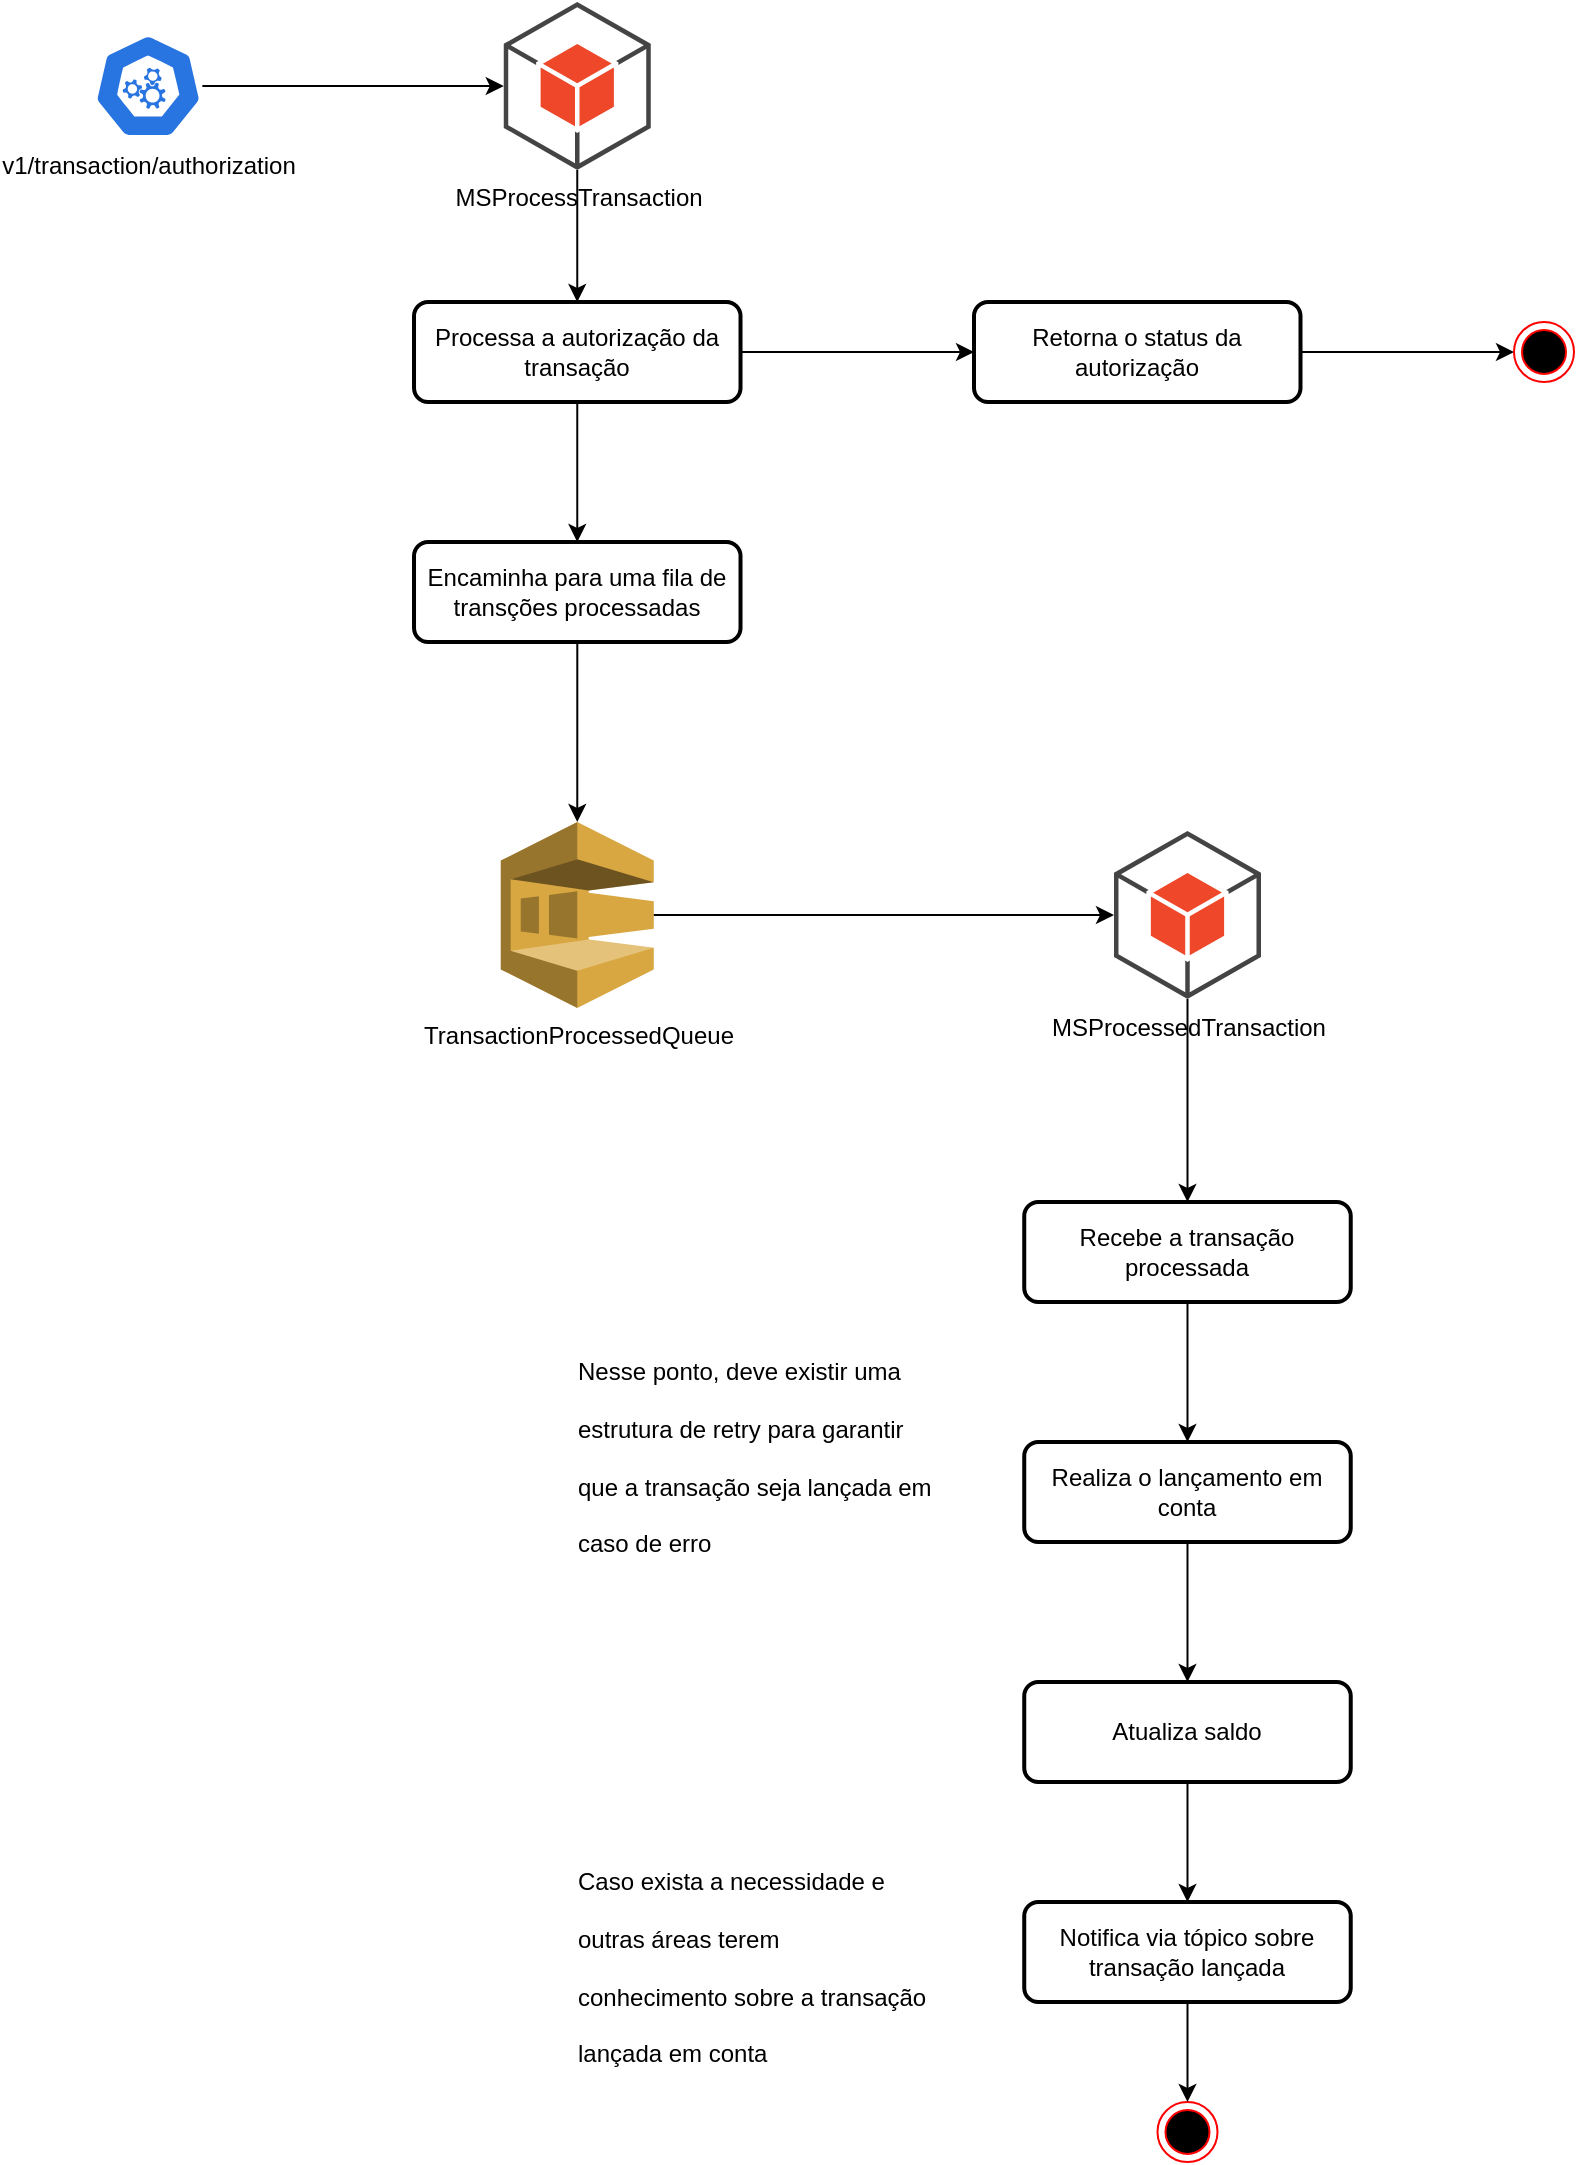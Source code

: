 <mxfile version="24.7.5">
  <diagram name="basic-aws-fllow" id="BbmuytPrkCjeZDYoZWt_">
    <mxGraphModel dx="1036" dy="606" grid="1" gridSize="10" guides="1" tooltips="1" connect="1" arrows="1" fold="1" page="1" pageScale="1" pageWidth="827" pageHeight="1169" math="0" shadow="0">
      <root>
        <mxCell id="0" />
        <mxCell id="1" parent="0" />
        <mxCell id="dposgno1MvYaFtgrXpZA-13" style="edgeStyle=orthogonalEdgeStyle;rounded=0;orthogonalLoop=1;jettySize=auto;html=1;" edge="1" parent="1" source="dposgno1MvYaFtgrXpZA-7" target="dposgno1MvYaFtgrXpZA-12">
          <mxGeometry relative="1" as="geometry" />
        </mxCell>
        <mxCell id="dposgno1MvYaFtgrXpZA-7" value="MSProcessTransaction" style="outlineConnect=0;dashed=0;verticalLabelPosition=bottom;verticalAlign=top;align=center;html=1;shape=mxgraph.aws3.android;fillColor=#EE472A;gradientColor=none;" vertex="1" parent="1">
          <mxGeometry x="264.88" y="50" width="73.5" height="84" as="geometry" />
        </mxCell>
        <mxCell id="dposgno1MvYaFtgrXpZA-15" style="edgeStyle=orthogonalEdgeStyle;rounded=0;orthogonalLoop=1;jettySize=auto;html=1;" edge="1" parent="1" source="dposgno1MvYaFtgrXpZA-12" target="dposgno1MvYaFtgrXpZA-14">
          <mxGeometry relative="1" as="geometry" />
        </mxCell>
        <mxCell id="dposgno1MvYaFtgrXpZA-23" style="edgeStyle=orthogonalEdgeStyle;rounded=0;orthogonalLoop=1;jettySize=auto;html=1;" edge="1" parent="1" source="dposgno1MvYaFtgrXpZA-12" target="dposgno1MvYaFtgrXpZA-22">
          <mxGeometry relative="1" as="geometry" />
        </mxCell>
        <mxCell id="dposgno1MvYaFtgrXpZA-12" value="Processa a autorização da transação" style="rounded=1;whiteSpace=wrap;html=1;absoluteArcSize=1;arcSize=14;strokeWidth=2;" vertex="1" parent="1">
          <mxGeometry x="220.01" y="200" width="163.25" height="50" as="geometry" />
        </mxCell>
        <mxCell id="dposgno1MvYaFtgrXpZA-17" style="edgeStyle=orthogonalEdgeStyle;rounded=0;orthogonalLoop=1;jettySize=auto;html=1;" edge="1" parent="1" source="dposgno1MvYaFtgrXpZA-14" target="dposgno1MvYaFtgrXpZA-16">
          <mxGeometry relative="1" as="geometry" />
        </mxCell>
        <mxCell id="dposgno1MvYaFtgrXpZA-14" value="Retorna o status da autorização" style="rounded=1;whiteSpace=wrap;html=1;absoluteArcSize=1;arcSize=14;strokeWidth=2;" vertex="1" parent="1">
          <mxGeometry x="500" y="200" width="163.25" height="50" as="geometry" />
        </mxCell>
        <mxCell id="dposgno1MvYaFtgrXpZA-16" value="" style="ellipse;html=1;shape=endState;fillColor=#000000;strokeColor=#ff0000;" vertex="1" parent="1">
          <mxGeometry x="770" y="210" width="30" height="30" as="geometry" />
        </mxCell>
        <mxCell id="dposgno1MvYaFtgrXpZA-18" value="v1/transaction/authorization" style="aspect=fixed;sketch=0;html=1;dashed=0;whitespace=wrap;verticalLabelPosition=bottom;verticalAlign=top;fillColor=#2875E2;strokeColor=#ffffff;points=[[0.005,0.63,0],[0.1,0.2,0],[0.9,0.2,0],[0.5,0,0],[0.995,0.63,0],[0.72,0.99,0],[0.5,1,0],[0.28,0.99,0]];shape=mxgraph.kubernetes.icon2;prIcon=api" vertex="1" parent="1">
          <mxGeometry x="60" y="66" width="54.17" height="52" as="geometry" />
        </mxCell>
        <mxCell id="dposgno1MvYaFtgrXpZA-19" style="edgeStyle=orthogonalEdgeStyle;rounded=0;orthogonalLoop=1;jettySize=auto;html=1;entryX=0;entryY=0.5;entryDx=0;entryDy=0;entryPerimeter=0;" edge="1" parent="1" source="dposgno1MvYaFtgrXpZA-18" target="dposgno1MvYaFtgrXpZA-7">
          <mxGeometry relative="1" as="geometry" />
        </mxCell>
        <mxCell id="dposgno1MvYaFtgrXpZA-21" value="TransactionProcessedQueue" style="outlineConnect=0;dashed=0;verticalLabelPosition=bottom;verticalAlign=top;align=center;html=1;shape=mxgraph.aws3.sqs;fillColor=#D9A741;gradientColor=none;" vertex="1" parent="1">
          <mxGeometry x="263.385" y="460" width="76.5" height="93" as="geometry" />
        </mxCell>
        <mxCell id="dposgno1MvYaFtgrXpZA-22" value="Encaminha para uma fila de transções processadas" style="rounded=1;whiteSpace=wrap;html=1;absoluteArcSize=1;arcSize=14;strokeWidth=2;" vertex="1" parent="1">
          <mxGeometry x="220.01" y="320" width="163.25" height="50" as="geometry" />
        </mxCell>
        <mxCell id="dposgno1MvYaFtgrXpZA-24" style="edgeStyle=orthogonalEdgeStyle;rounded=0;orthogonalLoop=1;jettySize=auto;html=1;entryX=0.5;entryY=0;entryDx=0;entryDy=0;entryPerimeter=0;" edge="1" parent="1" source="dposgno1MvYaFtgrXpZA-22" target="dposgno1MvYaFtgrXpZA-21">
          <mxGeometry relative="1" as="geometry" />
        </mxCell>
        <mxCell id="dposgno1MvYaFtgrXpZA-32" style="edgeStyle=orthogonalEdgeStyle;rounded=0;orthogonalLoop=1;jettySize=auto;html=1;" edge="1" parent="1" source="dposgno1MvYaFtgrXpZA-25" target="dposgno1MvYaFtgrXpZA-31">
          <mxGeometry relative="1" as="geometry" />
        </mxCell>
        <mxCell id="dposgno1MvYaFtgrXpZA-25" value="MSProcessedTransaction" style="outlineConnect=0;dashed=0;verticalLabelPosition=bottom;verticalAlign=top;align=center;html=1;shape=mxgraph.aws3.android;fillColor=#EE472A;gradientColor=none;" vertex="1" parent="1">
          <mxGeometry x="570" y="464.5" width="73.5" height="84" as="geometry" />
        </mxCell>
        <mxCell id="dposgno1MvYaFtgrXpZA-28" style="edgeStyle=orthogonalEdgeStyle;rounded=0;orthogonalLoop=1;jettySize=auto;html=1;entryX=0;entryY=0.5;entryDx=0;entryDy=0;entryPerimeter=0;" edge="1" parent="1" source="dposgno1MvYaFtgrXpZA-21" target="dposgno1MvYaFtgrXpZA-25">
          <mxGeometry relative="1" as="geometry" />
        </mxCell>
        <mxCell id="dposgno1MvYaFtgrXpZA-34" style="edgeStyle=orthogonalEdgeStyle;rounded=0;orthogonalLoop=1;jettySize=auto;html=1;" edge="1" parent="1" source="dposgno1MvYaFtgrXpZA-31" target="dposgno1MvYaFtgrXpZA-33">
          <mxGeometry relative="1" as="geometry" />
        </mxCell>
        <mxCell id="dposgno1MvYaFtgrXpZA-31" value="Recebe a transação processada" style="rounded=1;whiteSpace=wrap;html=1;absoluteArcSize=1;arcSize=14;strokeWidth=2;" vertex="1" parent="1">
          <mxGeometry x="525.12" y="650" width="163.25" height="50" as="geometry" />
        </mxCell>
        <mxCell id="dposgno1MvYaFtgrXpZA-36" style="edgeStyle=orthogonalEdgeStyle;rounded=0;orthogonalLoop=1;jettySize=auto;html=1;" edge="1" parent="1" source="dposgno1MvYaFtgrXpZA-33" target="dposgno1MvYaFtgrXpZA-35">
          <mxGeometry relative="1" as="geometry" />
        </mxCell>
        <mxCell id="dposgno1MvYaFtgrXpZA-33" value="Realiza o lançamento em conta" style="rounded=1;whiteSpace=wrap;html=1;absoluteArcSize=1;arcSize=14;strokeWidth=2;" vertex="1" parent="1">
          <mxGeometry x="525.12" y="770" width="163.25" height="50" as="geometry" />
        </mxCell>
        <mxCell id="dposgno1MvYaFtgrXpZA-41" style="edgeStyle=orthogonalEdgeStyle;rounded=0;orthogonalLoop=1;jettySize=auto;html=1;" edge="1" parent="1" source="dposgno1MvYaFtgrXpZA-35" target="dposgno1MvYaFtgrXpZA-40">
          <mxGeometry relative="1" as="geometry" />
        </mxCell>
        <mxCell id="dposgno1MvYaFtgrXpZA-35" value="Atualiza saldo" style="rounded=1;whiteSpace=wrap;html=1;absoluteArcSize=1;arcSize=14;strokeWidth=2;" vertex="1" parent="1">
          <mxGeometry x="525.12" y="890" width="163.25" height="50" as="geometry" />
        </mxCell>
        <mxCell id="dposgno1MvYaFtgrXpZA-37" value="&lt;h1 style=&quot;margin-top: 0px;&quot;&gt;&lt;span style=&quot;font-size: 12px; font-weight: 400;&quot;&gt;Nesse ponto, deve existir uma estrutura de retry para garantir que a transação seja lançada em caso de erro&lt;/span&gt;&lt;/h1&gt;" style="text;html=1;whiteSpace=wrap;overflow=hidden;rounded=0;" vertex="1" parent="1">
          <mxGeometry x="300" y="710" width="180" height="120" as="geometry" />
        </mxCell>
        <mxCell id="dposgno1MvYaFtgrXpZA-39" value="" style="ellipse;html=1;shape=endState;fillColor=#000000;strokeColor=#ff0000;" vertex="1" parent="1">
          <mxGeometry x="591.75" y="1100" width="30" height="30" as="geometry" />
        </mxCell>
        <mxCell id="dposgno1MvYaFtgrXpZA-42" style="edgeStyle=orthogonalEdgeStyle;rounded=0;orthogonalLoop=1;jettySize=auto;html=1;entryX=0.5;entryY=0;entryDx=0;entryDy=0;" edge="1" parent="1" source="dposgno1MvYaFtgrXpZA-40" target="dposgno1MvYaFtgrXpZA-39">
          <mxGeometry relative="1" as="geometry" />
        </mxCell>
        <mxCell id="dposgno1MvYaFtgrXpZA-40" value="Notifica via tópico sobre transação lançada" style="rounded=1;whiteSpace=wrap;html=1;absoluteArcSize=1;arcSize=14;strokeWidth=2;" vertex="1" parent="1">
          <mxGeometry x="525.12" y="1000" width="163.25" height="50" as="geometry" />
        </mxCell>
        <mxCell id="dposgno1MvYaFtgrXpZA-43" value="&lt;h1 style=&quot;margin-top: 0px;&quot;&gt;&lt;span style=&quot;font-size: 12px; font-weight: 400;&quot;&gt;Caso exista a necessidade e outras áreas terem conhecimento sobre a transação lançada em conta&lt;/span&gt;&lt;/h1&gt;" style="text;html=1;whiteSpace=wrap;overflow=hidden;rounded=0;" vertex="1" parent="1">
          <mxGeometry x="300" y="965" width="180" height="120" as="geometry" />
        </mxCell>
      </root>
    </mxGraphModel>
  </diagram>
</mxfile>
